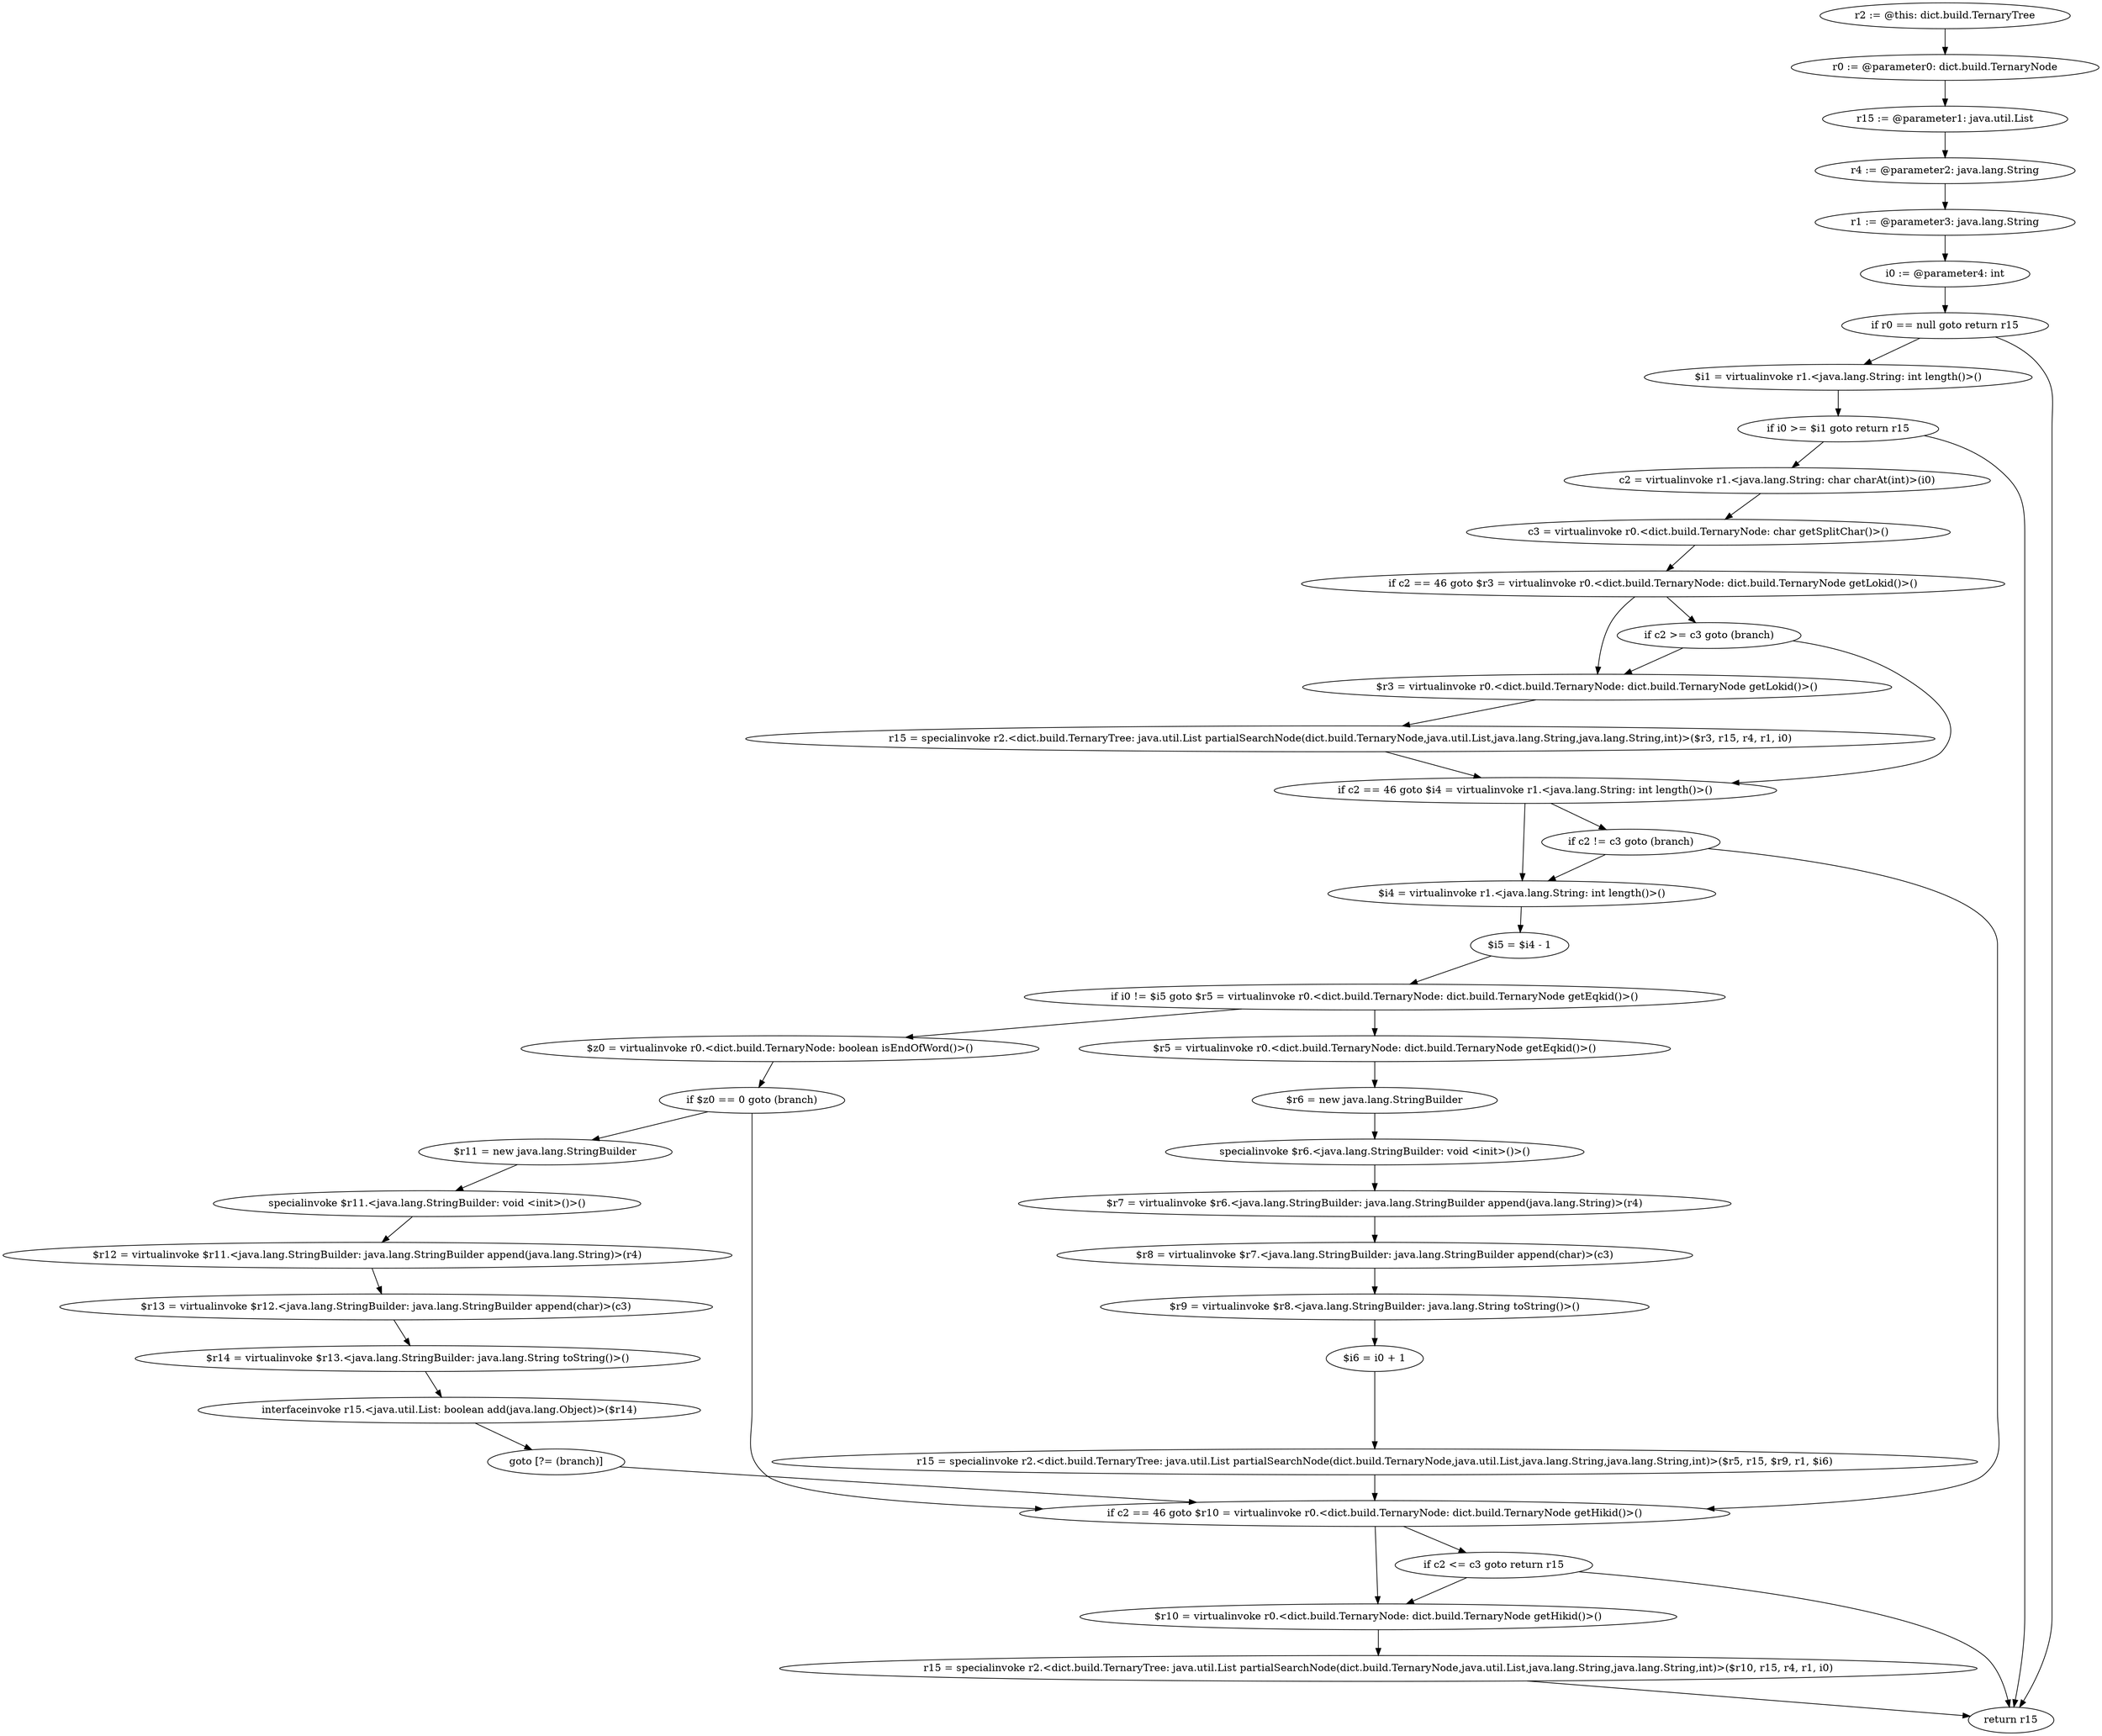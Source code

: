 digraph "unitGraph" {
    "r2 := @this: dict.build.TernaryTree"
    "r0 := @parameter0: dict.build.TernaryNode"
    "r15 := @parameter1: java.util.List"
    "r4 := @parameter2: java.lang.String"
    "r1 := @parameter3: java.lang.String"
    "i0 := @parameter4: int"
    "if r0 == null goto return r15"
    "$i1 = virtualinvoke r1.<java.lang.String: int length()>()"
    "if i0 >= $i1 goto return r15"
    "c2 = virtualinvoke r1.<java.lang.String: char charAt(int)>(i0)"
    "c3 = virtualinvoke r0.<dict.build.TernaryNode: char getSplitChar()>()"
    "if c2 == 46 goto $r3 = virtualinvoke r0.<dict.build.TernaryNode: dict.build.TernaryNode getLokid()>()"
    "if c2 >= c3 goto (branch)"
    "$r3 = virtualinvoke r0.<dict.build.TernaryNode: dict.build.TernaryNode getLokid()>()"
    "r15 = specialinvoke r2.<dict.build.TernaryTree: java.util.List partialSearchNode(dict.build.TernaryNode,java.util.List,java.lang.String,java.lang.String,int)>($r3, r15, r4, r1, i0)"
    "if c2 == 46 goto $i4 = virtualinvoke r1.<java.lang.String: int length()>()"
    "if c2 != c3 goto (branch)"
    "$i4 = virtualinvoke r1.<java.lang.String: int length()>()"
    "$i5 = $i4 - 1"
    "if i0 != $i5 goto $r5 = virtualinvoke r0.<dict.build.TernaryNode: dict.build.TernaryNode getEqkid()>()"
    "$z0 = virtualinvoke r0.<dict.build.TernaryNode: boolean isEndOfWord()>()"
    "if $z0 == 0 goto (branch)"
    "$r11 = new java.lang.StringBuilder"
    "specialinvoke $r11.<java.lang.StringBuilder: void <init>()>()"
    "$r12 = virtualinvoke $r11.<java.lang.StringBuilder: java.lang.StringBuilder append(java.lang.String)>(r4)"
    "$r13 = virtualinvoke $r12.<java.lang.StringBuilder: java.lang.StringBuilder append(char)>(c3)"
    "$r14 = virtualinvoke $r13.<java.lang.StringBuilder: java.lang.String toString()>()"
    "interfaceinvoke r15.<java.util.List: boolean add(java.lang.Object)>($r14)"
    "goto [?= (branch)]"
    "$r5 = virtualinvoke r0.<dict.build.TernaryNode: dict.build.TernaryNode getEqkid()>()"
    "$r6 = new java.lang.StringBuilder"
    "specialinvoke $r6.<java.lang.StringBuilder: void <init>()>()"
    "$r7 = virtualinvoke $r6.<java.lang.StringBuilder: java.lang.StringBuilder append(java.lang.String)>(r4)"
    "$r8 = virtualinvoke $r7.<java.lang.StringBuilder: java.lang.StringBuilder append(char)>(c3)"
    "$r9 = virtualinvoke $r8.<java.lang.StringBuilder: java.lang.String toString()>()"
    "$i6 = i0 + 1"
    "r15 = specialinvoke r2.<dict.build.TernaryTree: java.util.List partialSearchNode(dict.build.TernaryNode,java.util.List,java.lang.String,java.lang.String,int)>($r5, r15, $r9, r1, $i6)"
    "if c2 == 46 goto $r10 = virtualinvoke r0.<dict.build.TernaryNode: dict.build.TernaryNode getHikid()>()"
    "if c2 <= c3 goto return r15"
    "$r10 = virtualinvoke r0.<dict.build.TernaryNode: dict.build.TernaryNode getHikid()>()"
    "r15 = specialinvoke r2.<dict.build.TernaryTree: java.util.List partialSearchNode(dict.build.TernaryNode,java.util.List,java.lang.String,java.lang.String,int)>($r10, r15, r4, r1, i0)"
    "return r15"
    "r2 := @this: dict.build.TernaryTree"->"r0 := @parameter0: dict.build.TernaryNode";
    "r0 := @parameter0: dict.build.TernaryNode"->"r15 := @parameter1: java.util.List";
    "r15 := @parameter1: java.util.List"->"r4 := @parameter2: java.lang.String";
    "r4 := @parameter2: java.lang.String"->"r1 := @parameter3: java.lang.String";
    "r1 := @parameter3: java.lang.String"->"i0 := @parameter4: int";
    "i0 := @parameter4: int"->"if r0 == null goto return r15";
    "if r0 == null goto return r15"->"$i1 = virtualinvoke r1.<java.lang.String: int length()>()";
    "if r0 == null goto return r15"->"return r15";
    "$i1 = virtualinvoke r1.<java.lang.String: int length()>()"->"if i0 >= $i1 goto return r15";
    "if i0 >= $i1 goto return r15"->"c2 = virtualinvoke r1.<java.lang.String: char charAt(int)>(i0)";
    "if i0 >= $i1 goto return r15"->"return r15";
    "c2 = virtualinvoke r1.<java.lang.String: char charAt(int)>(i0)"->"c3 = virtualinvoke r0.<dict.build.TernaryNode: char getSplitChar()>()";
    "c3 = virtualinvoke r0.<dict.build.TernaryNode: char getSplitChar()>()"->"if c2 == 46 goto $r3 = virtualinvoke r0.<dict.build.TernaryNode: dict.build.TernaryNode getLokid()>()";
    "if c2 == 46 goto $r3 = virtualinvoke r0.<dict.build.TernaryNode: dict.build.TernaryNode getLokid()>()"->"if c2 >= c3 goto (branch)";
    "if c2 == 46 goto $r3 = virtualinvoke r0.<dict.build.TernaryNode: dict.build.TernaryNode getLokid()>()"->"$r3 = virtualinvoke r0.<dict.build.TernaryNode: dict.build.TernaryNode getLokid()>()";
    "if c2 >= c3 goto (branch)"->"$r3 = virtualinvoke r0.<dict.build.TernaryNode: dict.build.TernaryNode getLokid()>()";
    "if c2 >= c3 goto (branch)"->"if c2 == 46 goto $i4 = virtualinvoke r1.<java.lang.String: int length()>()";
    "$r3 = virtualinvoke r0.<dict.build.TernaryNode: dict.build.TernaryNode getLokid()>()"->"r15 = specialinvoke r2.<dict.build.TernaryTree: java.util.List partialSearchNode(dict.build.TernaryNode,java.util.List,java.lang.String,java.lang.String,int)>($r3, r15, r4, r1, i0)";
    "r15 = specialinvoke r2.<dict.build.TernaryTree: java.util.List partialSearchNode(dict.build.TernaryNode,java.util.List,java.lang.String,java.lang.String,int)>($r3, r15, r4, r1, i0)"->"if c2 == 46 goto $i4 = virtualinvoke r1.<java.lang.String: int length()>()";
    "if c2 == 46 goto $i4 = virtualinvoke r1.<java.lang.String: int length()>()"->"if c2 != c3 goto (branch)";
    "if c2 == 46 goto $i4 = virtualinvoke r1.<java.lang.String: int length()>()"->"$i4 = virtualinvoke r1.<java.lang.String: int length()>()";
    "if c2 != c3 goto (branch)"->"$i4 = virtualinvoke r1.<java.lang.String: int length()>()";
    "if c2 != c3 goto (branch)"->"if c2 == 46 goto $r10 = virtualinvoke r0.<dict.build.TernaryNode: dict.build.TernaryNode getHikid()>()";
    "$i4 = virtualinvoke r1.<java.lang.String: int length()>()"->"$i5 = $i4 - 1";
    "$i5 = $i4 - 1"->"if i0 != $i5 goto $r5 = virtualinvoke r0.<dict.build.TernaryNode: dict.build.TernaryNode getEqkid()>()";
    "if i0 != $i5 goto $r5 = virtualinvoke r0.<dict.build.TernaryNode: dict.build.TernaryNode getEqkid()>()"->"$z0 = virtualinvoke r0.<dict.build.TernaryNode: boolean isEndOfWord()>()";
    "if i0 != $i5 goto $r5 = virtualinvoke r0.<dict.build.TernaryNode: dict.build.TernaryNode getEqkid()>()"->"$r5 = virtualinvoke r0.<dict.build.TernaryNode: dict.build.TernaryNode getEqkid()>()";
    "$z0 = virtualinvoke r0.<dict.build.TernaryNode: boolean isEndOfWord()>()"->"if $z0 == 0 goto (branch)";
    "if $z0 == 0 goto (branch)"->"$r11 = new java.lang.StringBuilder";
    "if $z0 == 0 goto (branch)"->"if c2 == 46 goto $r10 = virtualinvoke r0.<dict.build.TernaryNode: dict.build.TernaryNode getHikid()>()";
    "$r11 = new java.lang.StringBuilder"->"specialinvoke $r11.<java.lang.StringBuilder: void <init>()>()";
    "specialinvoke $r11.<java.lang.StringBuilder: void <init>()>()"->"$r12 = virtualinvoke $r11.<java.lang.StringBuilder: java.lang.StringBuilder append(java.lang.String)>(r4)";
    "$r12 = virtualinvoke $r11.<java.lang.StringBuilder: java.lang.StringBuilder append(java.lang.String)>(r4)"->"$r13 = virtualinvoke $r12.<java.lang.StringBuilder: java.lang.StringBuilder append(char)>(c3)";
    "$r13 = virtualinvoke $r12.<java.lang.StringBuilder: java.lang.StringBuilder append(char)>(c3)"->"$r14 = virtualinvoke $r13.<java.lang.StringBuilder: java.lang.String toString()>()";
    "$r14 = virtualinvoke $r13.<java.lang.StringBuilder: java.lang.String toString()>()"->"interfaceinvoke r15.<java.util.List: boolean add(java.lang.Object)>($r14)";
    "interfaceinvoke r15.<java.util.List: boolean add(java.lang.Object)>($r14)"->"goto [?= (branch)]";
    "goto [?= (branch)]"->"if c2 == 46 goto $r10 = virtualinvoke r0.<dict.build.TernaryNode: dict.build.TernaryNode getHikid()>()";
    "$r5 = virtualinvoke r0.<dict.build.TernaryNode: dict.build.TernaryNode getEqkid()>()"->"$r6 = new java.lang.StringBuilder";
    "$r6 = new java.lang.StringBuilder"->"specialinvoke $r6.<java.lang.StringBuilder: void <init>()>()";
    "specialinvoke $r6.<java.lang.StringBuilder: void <init>()>()"->"$r7 = virtualinvoke $r6.<java.lang.StringBuilder: java.lang.StringBuilder append(java.lang.String)>(r4)";
    "$r7 = virtualinvoke $r6.<java.lang.StringBuilder: java.lang.StringBuilder append(java.lang.String)>(r4)"->"$r8 = virtualinvoke $r7.<java.lang.StringBuilder: java.lang.StringBuilder append(char)>(c3)";
    "$r8 = virtualinvoke $r7.<java.lang.StringBuilder: java.lang.StringBuilder append(char)>(c3)"->"$r9 = virtualinvoke $r8.<java.lang.StringBuilder: java.lang.String toString()>()";
    "$r9 = virtualinvoke $r8.<java.lang.StringBuilder: java.lang.String toString()>()"->"$i6 = i0 + 1";
    "$i6 = i0 + 1"->"r15 = specialinvoke r2.<dict.build.TernaryTree: java.util.List partialSearchNode(dict.build.TernaryNode,java.util.List,java.lang.String,java.lang.String,int)>($r5, r15, $r9, r1, $i6)";
    "r15 = specialinvoke r2.<dict.build.TernaryTree: java.util.List partialSearchNode(dict.build.TernaryNode,java.util.List,java.lang.String,java.lang.String,int)>($r5, r15, $r9, r1, $i6)"->"if c2 == 46 goto $r10 = virtualinvoke r0.<dict.build.TernaryNode: dict.build.TernaryNode getHikid()>()";
    "if c2 == 46 goto $r10 = virtualinvoke r0.<dict.build.TernaryNode: dict.build.TernaryNode getHikid()>()"->"if c2 <= c3 goto return r15";
    "if c2 == 46 goto $r10 = virtualinvoke r0.<dict.build.TernaryNode: dict.build.TernaryNode getHikid()>()"->"$r10 = virtualinvoke r0.<dict.build.TernaryNode: dict.build.TernaryNode getHikid()>()";
    "if c2 <= c3 goto return r15"->"$r10 = virtualinvoke r0.<dict.build.TernaryNode: dict.build.TernaryNode getHikid()>()";
    "if c2 <= c3 goto return r15"->"return r15";
    "$r10 = virtualinvoke r0.<dict.build.TernaryNode: dict.build.TernaryNode getHikid()>()"->"r15 = specialinvoke r2.<dict.build.TernaryTree: java.util.List partialSearchNode(dict.build.TernaryNode,java.util.List,java.lang.String,java.lang.String,int)>($r10, r15, r4, r1, i0)";
    "r15 = specialinvoke r2.<dict.build.TernaryTree: java.util.List partialSearchNode(dict.build.TernaryNode,java.util.List,java.lang.String,java.lang.String,int)>($r10, r15, r4, r1, i0)"->"return r15";
}
